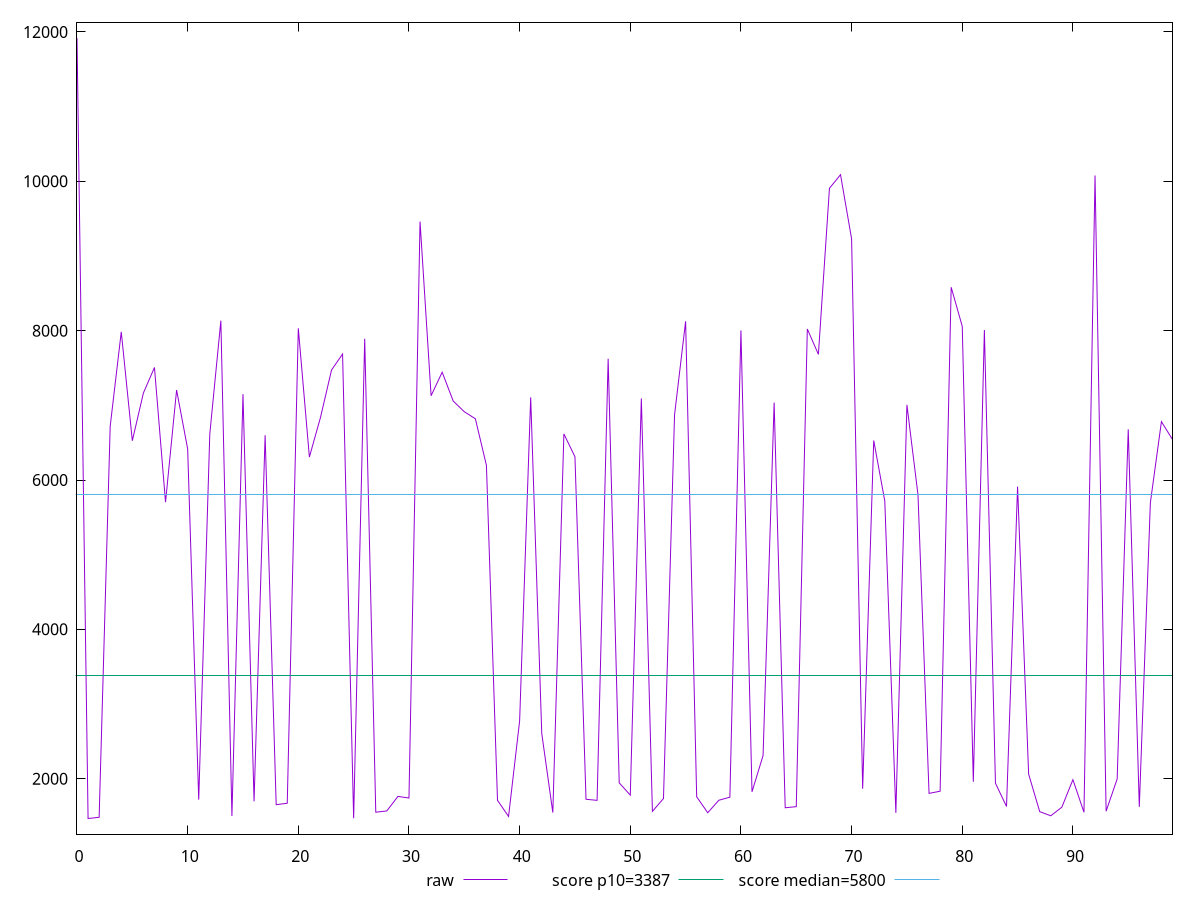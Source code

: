 reset

$raw <<EOF
0 11920.11762751959
1 1467.111
2 1483.5720000000001
3 6720.43309224405
4 7983.800415091246
5 6525.834055425656
6 7164.9813582948755
7 7507.202111935052
8 5703.052762671548
9 7204.78161986996
10 6416.071080443155
11 1719.6026162384032
12 6614.735513216822
13 8133.802227570727
14 1500.12
15 7149.392690409097
16 1697.092
17 6599.844096813118
18 1652.56
19 1671.2779110385895
20 8031.58589035965
21 6307.2499153329445
22 6835.5973885284
23 7472.204689239846
24 7687.163279952203
25 1470.078
26 7891.294347037031
27 1551.4908384246824
28 1568.8650000000002
29 1762.91
30 1742.004
31 9460.639854512374
32 7128.784533243312
33 7443.642389871944
34 7056.995470657868
35 6914.012523549356
36 6820.599220244709
37 6195.98655917033
38 1711.1490000000001
39 1495.296
40 2774.357484068679
41 7106.590087588912
42 2606.2479858758197
43 1546.6229999999998
44 6617.617174153887
45 6311.338145513801
46 1724.6950206424708
47 1710.318
48 7623.411201609635
49 1944.9623401954643
50 1780.0734611881257
51 7092.279725783825
52 1562.943
53 1734.488
54 6872.94509861581
55 8124.588102197893
56 1758.1150679691314
57 1544.433
58 1711.7622843357076
59 1752.742
60 8003.110326143279
61 1824.6730000000002
62 2310.990535679244
63 7037.474890963489
64 1611.069
65 1626.2007581726073
66 8022.080726089382
67 7682.248658664634
68 9906.86204156703
69 10088.405783615766
70 9229.514304107754
71 1866.446260600281
72 6529.251997207561
73 5719.563273168176
74 1543.0020000000002
75 7006.576581272257
76 5801.745386335182
77 1803.6928740184785
78 1832.658
79 8581.318705186837
80 8057.825317159443
81 1959.1485236686704
82 8008.6389227721265
83 1939.866976293945
84 1628.7620000000002
85 5911.7619849651655
86 2060.694856257629
87 1559.442
88 1503.6981
89 1618.628
90 1987.3282245658875
91 1550.49
92 10078.14580235504
93 1564.962
94 1996.4315119651785
95 6678.856075748452
96 1623.566
97 5695.569912778435
98 6781.676849846924
99 6541.975445213346
EOF

set key outside below
set xrange [0:99]
set yrange [1258.0508674496084:12129.177760069982]
set trange [1258.0508674496084:12129.177760069982]
set terminal svg size 640, 500 enhanced background rgb 'white'
set output "reports/report_00028_2021-02-24T12-49-42.674Z/speed-index/samples/agenda/raw/values.svg"

plot $raw title "raw" with line, \
     3387 title "score p10=3387", \
     5800 title "score median=5800"

reset
